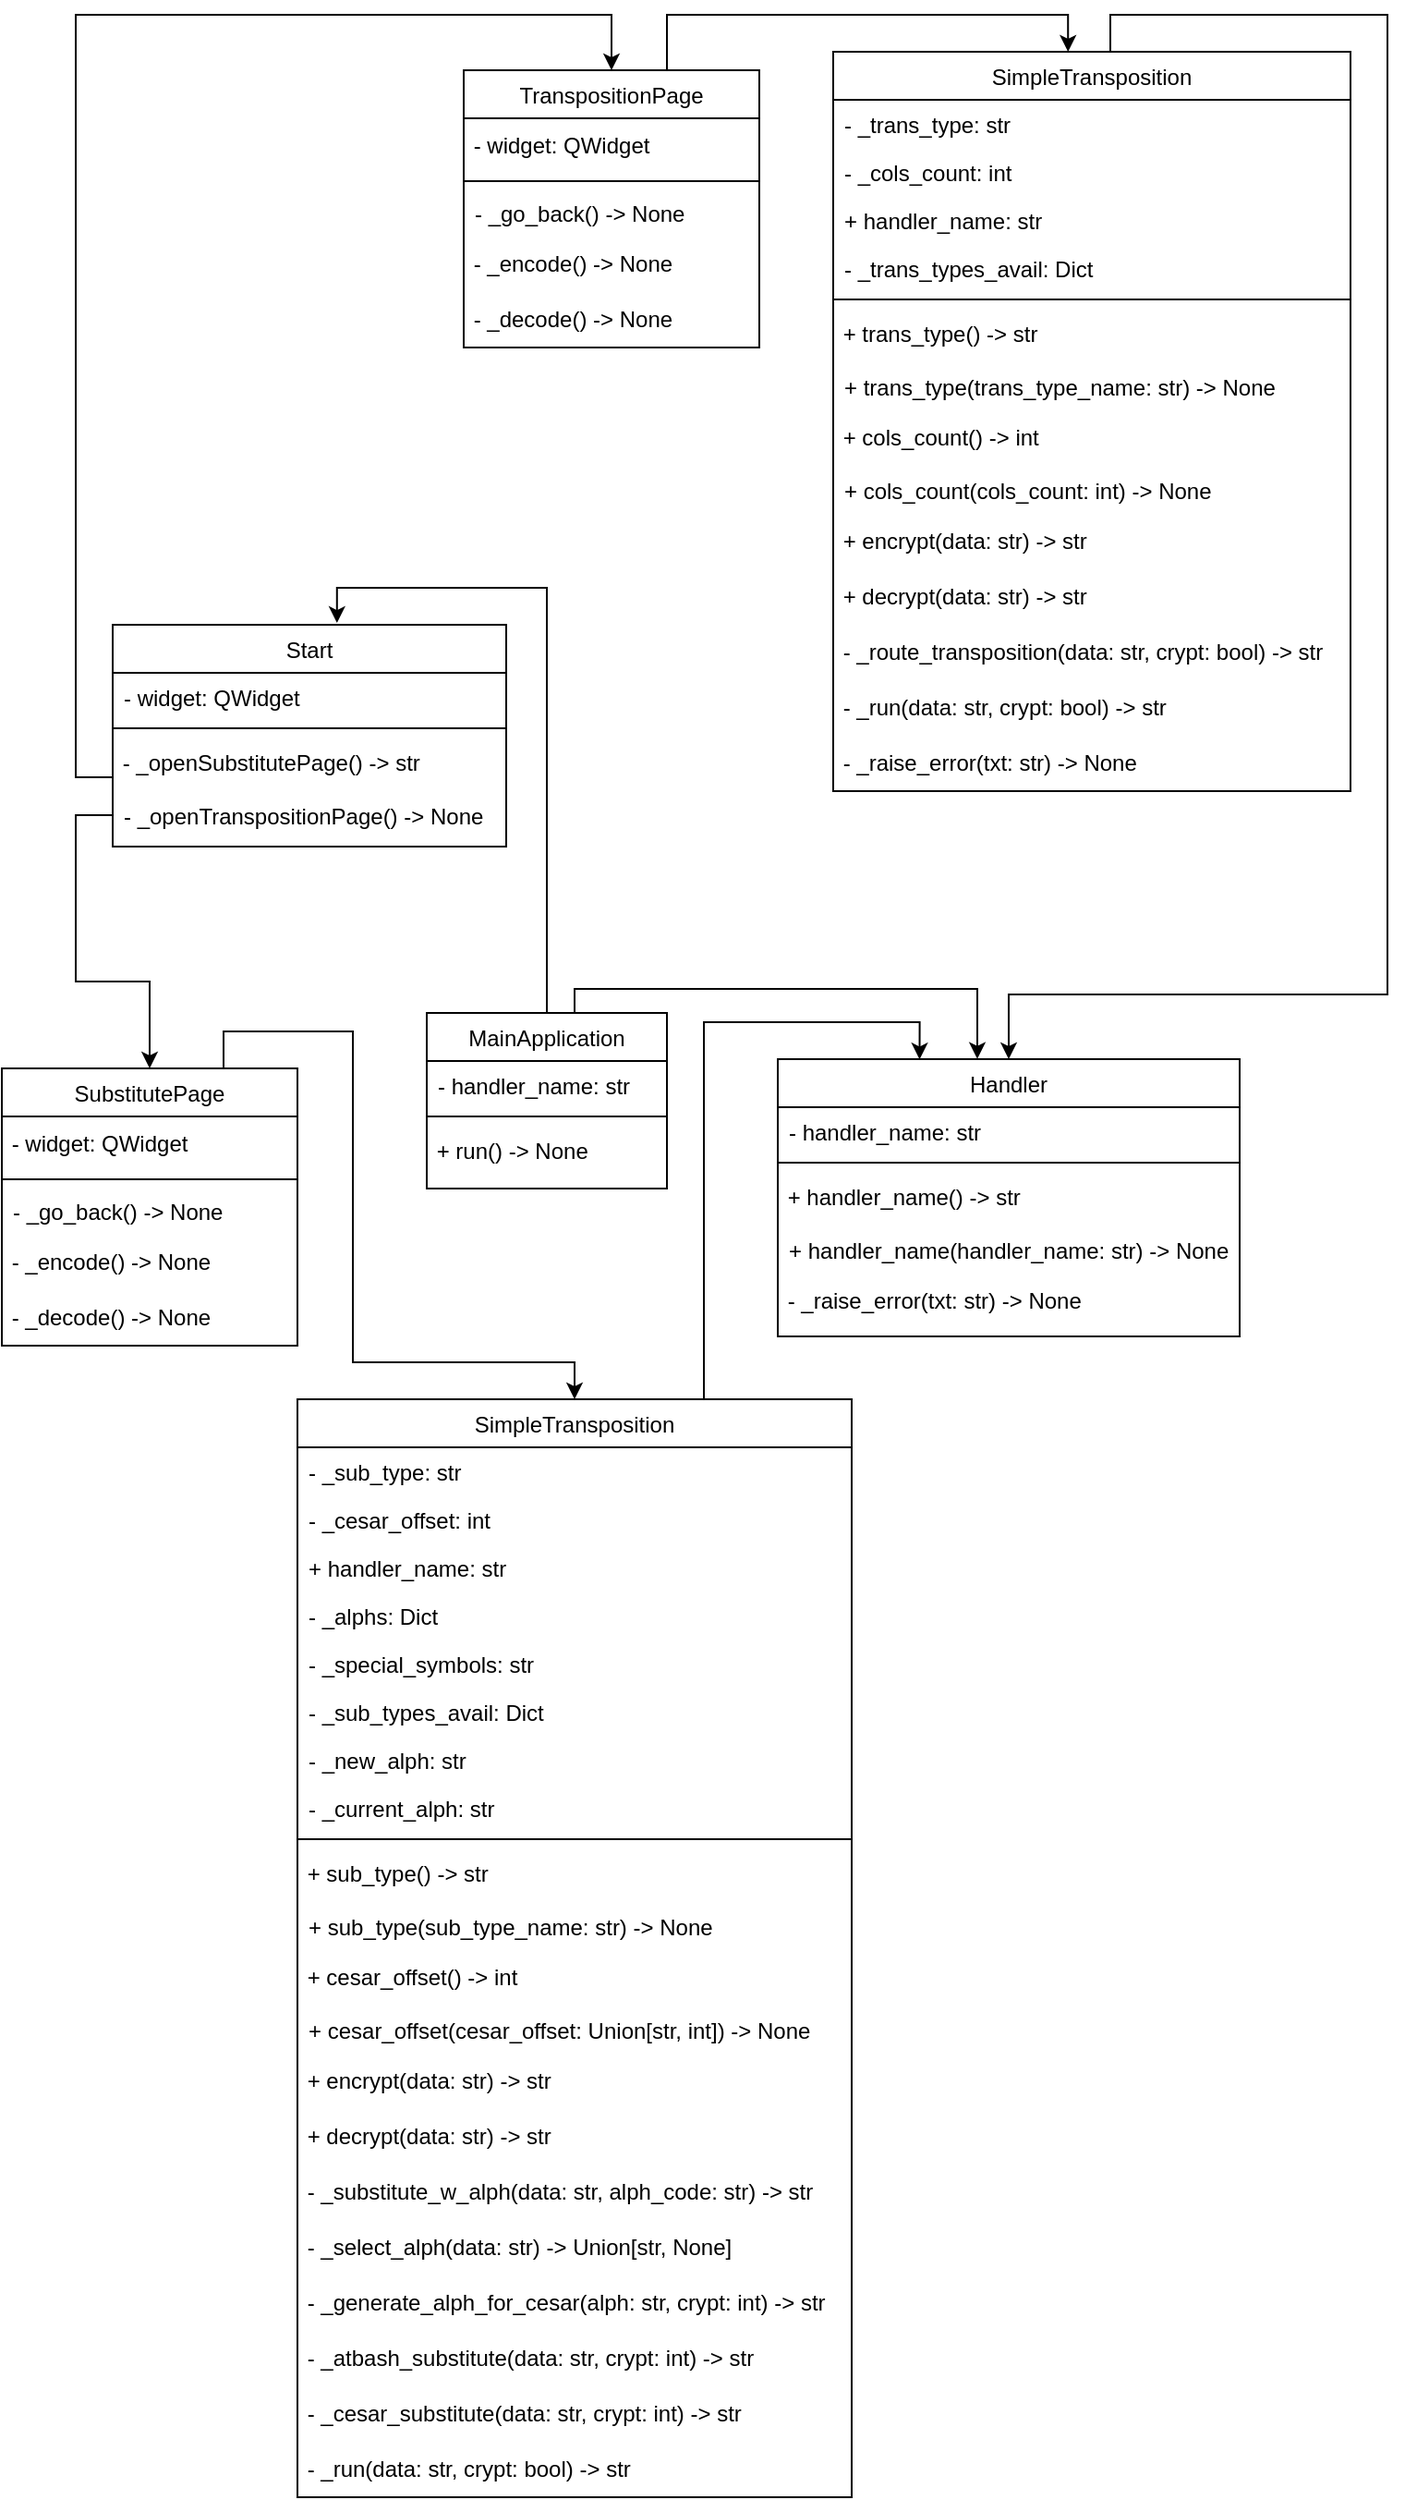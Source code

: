 <mxfile version="22.0.6" type="device">
  <diagram id="C5RBs43oDa-KdzZeNtuy" name="Page-1">
    <mxGraphModel dx="3475" dy="1662" grid="0" gridSize="10" guides="1" tooltips="1" connect="1" arrows="1" fold="1" page="1" pageScale="1" pageWidth="827" pageHeight="1169" math="0" shadow="0">
      <root>
        <mxCell id="WIyWlLk6GJQsqaUBKTNV-0" />
        <mxCell id="WIyWlLk6GJQsqaUBKTNV-1" parent="WIyWlLk6GJQsqaUBKTNV-0" />
        <mxCell id="zkfFHV4jXpPFQw0GAbJ--0" value="TranspositionPage" style="swimlane;fontStyle=0;align=center;verticalAlign=top;childLayout=stackLayout;horizontal=1;startSize=26;horizontalStack=0;resizeParent=1;resizeLast=0;collapsible=1;marginBottom=0;rounded=0;shadow=0;strokeWidth=1;" parent="WIyWlLk6GJQsqaUBKTNV-1" vertex="1">
          <mxGeometry x="130" y="50" width="160" height="150" as="geometry">
            <mxRectangle x="230" y="140" width="160" height="26" as="alternateBounds" />
          </mxGeometry>
        </mxCell>
        <mxCell id="nI7zX7kwgKFvq8VlJpXN-0" value="&amp;nbsp;- widget: QWidget" style="text;html=1;strokeColor=none;fillColor=none;align=left;verticalAlign=middle;whiteSpace=wrap;rounded=0;" vertex="1" parent="zkfFHV4jXpPFQw0GAbJ--0">
          <mxGeometry y="26" width="160" height="30" as="geometry" />
        </mxCell>
        <mxCell id="zkfFHV4jXpPFQw0GAbJ--4" value="" style="line;html=1;strokeWidth=1;align=left;verticalAlign=middle;spacingTop=-1;spacingLeft=3;spacingRight=3;rotatable=0;labelPosition=right;points=[];portConstraint=eastwest;" parent="zkfFHV4jXpPFQw0GAbJ--0" vertex="1">
          <mxGeometry y="56" width="160" height="8" as="geometry" />
        </mxCell>
        <mxCell id="zkfFHV4jXpPFQw0GAbJ--5" value="- _go_back() -&gt; None" style="text;align=left;verticalAlign=top;spacingLeft=4;spacingRight=4;overflow=hidden;rotatable=0;points=[[0,0.5],[1,0.5]];portConstraint=eastwest;fontSize=12;spacingTop=0;" parent="zkfFHV4jXpPFQw0GAbJ--0" vertex="1">
          <mxGeometry y="64" width="160" height="26" as="geometry" />
        </mxCell>
        <mxCell id="nI7zX7kwgKFvq8VlJpXN-2" value="&amp;nbsp;- _encode() -&amp;gt; None" style="text;html=1;strokeColor=none;fillColor=none;align=left;verticalAlign=middle;whiteSpace=wrap;rounded=0;" vertex="1" parent="zkfFHV4jXpPFQw0GAbJ--0">
          <mxGeometry y="90" width="160" height="30" as="geometry" />
        </mxCell>
        <mxCell id="nI7zX7kwgKFvq8VlJpXN-3" value="&amp;nbsp;- _decode() -&amp;gt; None" style="text;html=1;strokeColor=none;fillColor=none;align=left;verticalAlign=middle;whiteSpace=wrap;rounded=0;" vertex="1" parent="zkfFHV4jXpPFQw0GAbJ--0">
          <mxGeometry y="120" width="160" height="30" as="geometry" />
        </mxCell>
        <mxCell id="zkfFHV4jXpPFQw0GAbJ--6" value="Handler" style="swimlane;fontStyle=0;align=center;verticalAlign=top;childLayout=stackLayout;horizontal=1;startSize=26;horizontalStack=0;resizeParent=1;resizeLast=0;collapsible=1;marginBottom=0;rounded=0;shadow=0;strokeWidth=1;" parent="WIyWlLk6GJQsqaUBKTNV-1" vertex="1">
          <mxGeometry x="300" y="585" width="250" height="150" as="geometry">
            <mxRectangle x="130" y="380" width="160" height="26" as="alternateBounds" />
          </mxGeometry>
        </mxCell>
        <mxCell id="zkfFHV4jXpPFQw0GAbJ--7" value="- handler_name: str" style="text;align=left;verticalAlign=top;spacingLeft=4;spacingRight=4;overflow=hidden;rotatable=0;points=[[0,0.5],[1,0.5]];portConstraint=eastwest;" parent="zkfFHV4jXpPFQw0GAbJ--6" vertex="1">
          <mxGeometry y="26" width="250" height="26" as="geometry" />
        </mxCell>
        <mxCell id="zkfFHV4jXpPFQw0GAbJ--9" value="" style="line;html=1;strokeWidth=1;align=left;verticalAlign=middle;spacingTop=-1;spacingLeft=3;spacingRight=3;rotatable=0;labelPosition=right;points=[];portConstraint=eastwest;" parent="zkfFHV4jXpPFQw0GAbJ--6" vertex="1">
          <mxGeometry y="52" width="250" height="8" as="geometry" />
        </mxCell>
        <mxCell id="nI7zX7kwgKFvq8VlJpXN-12" value="&amp;nbsp;+ handler_name() -&amp;gt; str" style="text;html=1;strokeColor=none;fillColor=none;align=left;verticalAlign=middle;whiteSpace=wrap;rounded=0;" vertex="1" parent="zkfFHV4jXpPFQw0GAbJ--6">
          <mxGeometry y="60" width="250" height="30" as="geometry" />
        </mxCell>
        <mxCell id="zkfFHV4jXpPFQw0GAbJ--11" value="+ handler_name(handler_name: str) -&gt; None" style="text;align=left;verticalAlign=top;spacingLeft=4;spacingRight=4;overflow=hidden;rotatable=0;points=[[0,0.5],[1,0.5]];portConstraint=eastwest;" parent="zkfFHV4jXpPFQw0GAbJ--6" vertex="1">
          <mxGeometry y="90" width="250" height="26" as="geometry" />
        </mxCell>
        <mxCell id="nI7zX7kwgKFvq8VlJpXN-10" value="&amp;nbsp;- _raise_error(txt: str) -&amp;gt; None" style="text;html=1;strokeColor=none;fillColor=none;align=left;verticalAlign=middle;whiteSpace=wrap;rounded=0;" vertex="1" parent="zkfFHV4jXpPFQw0GAbJ--6">
          <mxGeometry y="116" width="250" height="30" as="geometry" />
        </mxCell>
        <mxCell id="nI7zX7kwgKFvq8VlJpXN-17" style="edgeStyle=orthogonalEdgeStyle;rounded=0;orthogonalLoop=1;jettySize=auto;html=1;entryX=0.5;entryY=0;entryDx=0;entryDy=0;" edge="1" parent="WIyWlLk6GJQsqaUBKTNV-1" source="zkfFHV4jXpPFQw0GAbJ--17" target="zkfFHV4jXpPFQw0GAbJ--6">
          <mxGeometry relative="1" as="geometry">
            <Array as="points">
              <mxPoint x="480" y="20" />
              <mxPoint x="630" y="20" />
              <mxPoint x="630" y="550" />
              <mxPoint x="425" y="550" />
            </Array>
          </mxGeometry>
        </mxCell>
        <mxCell id="zkfFHV4jXpPFQw0GAbJ--17" value="SimpleTransposition" style="swimlane;fontStyle=0;align=center;verticalAlign=top;childLayout=stackLayout;horizontal=1;startSize=26;horizontalStack=0;resizeParent=1;resizeLast=0;collapsible=1;marginBottom=0;rounded=0;shadow=0;strokeWidth=1;" parent="WIyWlLk6GJQsqaUBKTNV-1" vertex="1">
          <mxGeometry x="330" y="40" width="280" height="400" as="geometry">
            <mxRectangle x="550" y="140" width="160" height="26" as="alternateBounds" />
          </mxGeometry>
        </mxCell>
        <mxCell id="zkfFHV4jXpPFQw0GAbJ--18" value="- _trans_type: str" style="text;align=left;verticalAlign=top;spacingLeft=4;spacingRight=4;overflow=hidden;rotatable=0;points=[[0,0.5],[1,0.5]];portConstraint=eastwest;" parent="zkfFHV4jXpPFQw0GAbJ--17" vertex="1">
          <mxGeometry y="26" width="280" height="26" as="geometry" />
        </mxCell>
        <mxCell id="zkfFHV4jXpPFQw0GAbJ--19" value="- _cols_count: int" style="text;align=left;verticalAlign=top;spacingLeft=4;spacingRight=4;overflow=hidden;rotatable=0;points=[[0,0.5],[1,0.5]];portConstraint=eastwest;rounded=0;shadow=0;html=0;" parent="zkfFHV4jXpPFQw0GAbJ--17" vertex="1">
          <mxGeometry y="52" width="280" height="26" as="geometry" />
        </mxCell>
        <mxCell id="zkfFHV4jXpPFQw0GAbJ--20" value="+ handler_name: str" style="text;align=left;verticalAlign=top;spacingLeft=4;spacingRight=4;overflow=hidden;rotatable=0;points=[[0,0.5],[1,0.5]];portConstraint=eastwest;rounded=0;shadow=0;html=0;" parent="zkfFHV4jXpPFQw0GAbJ--17" vertex="1">
          <mxGeometry y="78" width="280" height="26" as="geometry" />
        </mxCell>
        <mxCell id="zkfFHV4jXpPFQw0GAbJ--21" value="- _trans_types_avail: Dict" style="text;align=left;verticalAlign=top;spacingLeft=4;spacingRight=4;overflow=hidden;rotatable=0;points=[[0,0.5],[1,0.5]];portConstraint=eastwest;rounded=0;shadow=0;html=0;" parent="zkfFHV4jXpPFQw0GAbJ--17" vertex="1">
          <mxGeometry y="104" width="280" height="26" as="geometry" />
        </mxCell>
        <mxCell id="zkfFHV4jXpPFQw0GAbJ--23" value="" style="line;html=1;strokeWidth=1;align=left;verticalAlign=middle;spacingTop=-1;spacingLeft=3;spacingRight=3;rotatable=0;labelPosition=right;points=[];portConstraint=eastwest;" parent="zkfFHV4jXpPFQw0GAbJ--17" vertex="1">
          <mxGeometry y="130" width="280" height="8" as="geometry" />
        </mxCell>
        <mxCell id="nI7zX7kwgKFvq8VlJpXN-13" value="&amp;nbsp;+ trans_type() -&amp;gt; str" style="text;html=1;strokeColor=none;fillColor=none;align=left;verticalAlign=middle;whiteSpace=wrap;rounded=0;" vertex="1" parent="zkfFHV4jXpPFQw0GAbJ--17">
          <mxGeometry y="138" width="280" height="30" as="geometry" />
        </mxCell>
        <mxCell id="zkfFHV4jXpPFQw0GAbJ--24" value="+ trans_type(trans_type_name: str) -&gt; None" style="text;align=left;verticalAlign=top;spacingLeft=4;spacingRight=4;overflow=hidden;rotatable=0;points=[[0,0.5],[1,0.5]];portConstraint=eastwest;" parent="zkfFHV4jXpPFQw0GAbJ--17" vertex="1">
          <mxGeometry y="168" width="280" height="26" as="geometry" />
        </mxCell>
        <mxCell id="nI7zX7kwgKFvq8VlJpXN-14" value="&amp;nbsp;+ cols_count() -&amp;gt; int" style="text;html=1;strokeColor=none;fillColor=none;align=left;verticalAlign=middle;whiteSpace=wrap;rounded=0;" vertex="1" parent="zkfFHV4jXpPFQw0GAbJ--17">
          <mxGeometry y="194" width="280" height="30" as="geometry" />
        </mxCell>
        <mxCell id="zkfFHV4jXpPFQw0GAbJ--25" value="+ cols_count(cols_count: int) -&gt; None" style="text;align=left;verticalAlign=top;spacingLeft=4;spacingRight=4;overflow=hidden;rotatable=0;points=[[0,0.5],[1,0.5]];portConstraint=eastwest;" parent="zkfFHV4jXpPFQw0GAbJ--17" vertex="1">
          <mxGeometry y="224" width="280" height="26" as="geometry" />
        </mxCell>
        <mxCell id="nI7zX7kwgKFvq8VlJpXN-4" value="&amp;nbsp;+ encrypt(data: str) -&amp;gt; str" style="text;html=1;strokeColor=none;fillColor=none;align=left;verticalAlign=middle;whiteSpace=wrap;rounded=0;" vertex="1" parent="zkfFHV4jXpPFQw0GAbJ--17">
          <mxGeometry y="250" width="280" height="30" as="geometry" />
        </mxCell>
        <mxCell id="nI7zX7kwgKFvq8VlJpXN-5" value="&amp;nbsp;+ decrypt(data: str) -&amp;gt; str" style="text;html=1;strokeColor=none;fillColor=none;align=left;verticalAlign=middle;whiteSpace=wrap;rounded=0;" vertex="1" parent="zkfFHV4jXpPFQw0GAbJ--17">
          <mxGeometry y="280" width="280" height="30" as="geometry" />
        </mxCell>
        <mxCell id="nI7zX7kwgKFvq8VlJpXN-6" value="&amp;nbsp;- _route_transposition(data: str, crypt: bool) -&amp;gt; str" style="text;html=1;strokeColor=none;fillColor=none;align=left;verticalAlign=middle;whiteSpace=wrap;rounded=0;" vertex="1" parent="zkfFHV4jXpPFQw0GAbJ--17">
          <mxGeometry y="310" width="280" height="30" as="geometry" />
        </mxCell>
        <mxCell id="nI7zX7kwgKFvq8VlJpXN-7" value="&amp;nbsp;- _run(data: str, crypt: bool) -&amp;gt; str" style="text;html=1;strokeColor=none;fillColor=none;align=left;verticalAlign=middle;whiteSpace=wrap;rounded=0;" vertex="1" parent="zkfFHV4jXpPFQw0GAbJ--17">
          <mxGeometry y="340" width="280" height="30" as="geometry" />
        </mxCell>
        <mxCell id="nI7zX7kwgKFvq8VlJpXN-8" value="&amp;nbsp;- _raise_error(txt: str) -&amp;gt; None" style="text;html=1;strokeColor=none;fillColor=none;align=left;verticalAlign=middle;whiteSpace=wrap;rounded=0;" vertex="1" parent="zkfFHV4jXpPFQw0GAbJ--17">
          <mxGeometry y="370" width="280" height="30" as="geometry" />
        </mxCell>
        <mxCell id="nI7zX7kwgKFvq8VlJpXN-18" value="MainApplication" style="swimlane;fontStyle=0;align=center;verticalAlign=top;childLayout=stackLayout;horizontal=1;startSize=26;horizontalStack=0;resizeParent=1;resizeLast=0;collapsible=1;marginBottom=0;rounded=0;shadow=0;strokeWidth=1;" vertex="1" parent="WIyWlLk6GJQsqaUBKTNV-1">
          <mxGeometry x="110" y="560" width="130" height="95" as="geometry">
            <mxRectangle x="130" y="380" width="160" height="26" as="alternateBounds" />
          </mxGeometry>
        </mxCell>
        <mxCell id="nI7zX7kwgKFvq8VlJpXN-19" value="- handler_name: str" style="text;align=left;verticalAlign=top;spacingLeft=4;spacingRight=4;overflow=hidden;rotatable=0;points=[[0,0.5],[1,0.5]];portConstraint=eastwest;" vertex="1" parent="nI7zX7kwgKFvq8VlJpXN-18">
          <mxGeometry y="26" width="130" height="26" as="geometry" />
        </mxCell>
        <mxCell id="nI7zX7kwgKFvq8VlJpXN-20" value="" style="line;html=1;strokeWidth=1;align=left;verticalAlign=middle;spacingTop=-1;spacingLeft=3;spacingRight=3;rotatable=0;labelPosition=right;points=[];portConstraint=eastwest;" vertex="1" parent="nI7zX7kwgKFvq8VlJpXN-18">
          <mxGeometry y="52" width="130" height="8" as="geometry" />
        </mxCell>
        <mxCell id="nI7zX7kwgKFvq8VlJpXN-23" value="&amp;nbsp;+ run() -&amp;gt; None" style="text;html=1;strokeColor=none;fillColor=none;align=left;verticalAlign=middle;whiteSpace=wrap;rounded=0;" vertex="1" parent="nI7zX7kwgKFvq8VlJpXN-18">
          <mxGeometry y="60" width="130" height="30" as="geometry" />
        </mxCell>
        <mxCell id="nI7zX7kwgKFvq8VlJpXN-25" style="edgeStyle=orthogonalEdgeStyle;rounded=0;orthogonalLoop=1;jettySize=auto;html=1;entryX=0.432;entryY=0.019;entryDx=0;entryDy=0;entryPerimeter=0;" edge="1" parent="WIyWlLk6GJQsqaUBKTNV-1">
          <mxGeometry relative="1" as="geometry">
            <mxPoint x="190" y="560" as="sourcePoint" />
            <mxPoint x="408" y="584.85" as="targetPoint" />
            <Array as="points">
              <mxPoint x="190" y="560" />
              <mxPoint x="190" y="547" />
              <mxPoint x="408" y="547" />
            </Array>
          </mxGeometry>
        </mxCell>
        <mxCell id="nI7zX7kwgKFvq8VlJpXN-27" value="Start" style="swimlane;fontStyle=0;align=center;verticalAlign=top;childLayout=stackLayout;horizontal=1;startSize=26;horizontalStack=0;resizeParent=1;resizeLast=0;collapsible=1;marginBottom=0;rounded=0;shadow=0;strokeWidth=1;" vertex="1" parent="WIyWlLk6GJQsqaUBKTNV-1">
          <mxGeometry x="-60" y="350" width="213" height="120" as="geometry">
            <mxRectangle x="130" y="380" width="160" height="26" as="alternateBounds" />
          </mxGeometry>
        </mxCell>
        <mxCell id="nI7zX7kwgKFvq8VlJpXN-28" value="- widget: QWidget" style="text;align=left;verticalAlign=top;spacingLeft=4;spacingRight=4;overflow=hidden;rotatable=0;points=[[0,0.5],[1,0.5]];portConstraint=eastwest;" vertex="1" parent="nI7zX7kwgKFvq8VlJpXN-27">
          <mxGeometry y="26" width="213" height="26" as="geometry" />
        </mxCell>
        <mxCell id="nI7zX7kwgKFvq8VlJpXN-29" value="" style="line;html=1;strokeWidth=1;align=left;verticalAlign=middle;spacingTop=-1;spacingLeft=3;spacingRight=3;rotatable=0;labelPosition=right;points=[];portConstraint=eastwest;" vertex="1" parent="nI7zX7kwgKFvq8VlJpXN-27">
          <mxGeometry y="52" width="213" height="8" as="geometry" />
        </mxCell>
        <mxCell id="nI7zX7kwgKFvq8VlJpXN-30" value="&amp;nbsp;- _openSubstitutePage&lt;span style=&quot;background-color: initial;&quot;&gt;() -&amp;gt; str&lt;/span&gt;" style="text;html=1;strokeColor=none;fillColor=none;align=left;verticalAlign=middle;whiteSpace=wrap;rounded=0;" vertex="1" parent="nI7zX7kwgKFvq8VlJpXN-27">
          <mxGeometry y="60" width="213" height="30" as="geometry" />
        </mxCell>
        <mxCell id="nI7zX7kwgKFvq8VlJpXN-31" value="- _openTranspositionPage() -&gt; None" style="text;align=left;verticalAlign=top;spacingLeft=4;spacingRight=4;overflow=hidden;rotatable=0;points=[[0,0.5],[1,0.5]];portConstraint=eastwest;" vertex="1" parent="nI7zX7kwgKFvq8VlJpXN-27">
          <mxGeometry y="90" width="213" height="26" as="geometry" />
        </mxCell>
        <mxCell id="nI7zX7kwgKFvq8VlJpXN-34" style="edgeStyle=orthogonalEdgeStyle;rounded=0;orthogonalLoop=1;jettySize=auto;html=1;entryX=0.5;entryY=0;entryDx=0;entryDy=0;exitX=0;exitY=0.75;exitDx=0;exitDy=0;" edge="1" parent="WIyWlLk6GJQsqaUBKTNV-1" source="nI7zX7kwgKFvq8VlJpXN-30" target="zkfFHV4jXpPFQw0GAbJ--0">
          <mxGeometry relative="1" as="geometry">
            <Array as="points">
              <mxPoint x="-80" y="432" />
              <mxPoint x="-80" y="20" />
              <mxPoint x="210" y="20" />
            </Array>
          </mxGeometry>
        </mxCell>
        <mxCell id="nI7zX7kwgKFvq8VlJpXN-70" style="edgeStyle=orthogonalEdgeStyle;rounded=0;orthogonalLoop=1;jettySize=auto;html=1;entryX=0.5;entryY=0;entryDx=0;entryDy=0;" edge="1" parent="WIyWlLk6GJQsqaUBKTNV-1" source="nI7zX7kwgKFvq8VlJpXN-35" target="nI7zX7kwgKFvq8VlJpXN-43">
          <mxGeometry relative="1" as="geometry">
            <Array as="points">
              <mxPoint y="570" />
              <mxPoint x="70" y="570" />
              <mxPoint x="70" y="749" />
              <mxPoint x="190" y="749" />
            </Array>
          </mxGeometry>
        </mxCell>
        <mxCell id="nI7zX7kwgKFvq8VlJpXN-35" value="SubstitutePage" style="swimlane;fontStyle=0;align=center;verticalAlign=top;childLayout=stackLayout;horizontal=1;startSize=26;horizontalStack=0;resizeParent=1;resizeLast=0;collapsible=1;marginBottom=0;rounded=0;shadow=0;strokeWidth=1;" vertex="1" parent="WIyWlLk6GJQsqaUBKTNV-1">
          <mxGeometry x="-120" y="590" width="160" height="150" as="geometry">
            <mxRectangle x="230" y="140" width="160" height="26" as="alternateBounds" />
          </mxGeometry>
        </mxCell>
        <mxCell id="nI7zX7kwgKFvq8VlJpXN-36" value="&amp;nbsp;- widget: QWidget" style="text;html=1;strokeColor=none;fillColor=none;align=left;verticalAlign=middle;whiteSpace=wrap;rounded=0;" vertex="1" parent="nI7zX7kwgKFvq8VlJpXN-35">
          <mxGeometry y="26" width="160" height="30" as="geometry" />
        </mxCell>
        <mxCell id="nI7zX7kwgKFvq8VlJpXN-37" value="" style="line;html=1;strokeWidth=1;align=left;verticalAlign=middle;spacingTop=-1;spacingLeft=3;spacingRight=3;rotatable=0;labelPosition=right;points=[];portConstraint=eastwest;" vertex="1" parent="nI7zX7kwgKFvq8VlJpXN-35">
          <mxGeometry y="56" width="160" height="8" as="geometry" />
        </mxCell>
        <mxCell id="nI7zX7kwgKFvq8VlJpXN-38" value="- _go_back() -&gt; None" style="text;align=left;verticalAlign=top;spacingLeft=4;spacingRight=4;overflow=hidden;rotatable=0;points=[[0,0.5],[1,0.5]];portConstraint=eastwest;fontSize=12;spacingTop=0;" vertex="1" parent="nI7zX7kwgKFvq8VlJpXN-35">
          <mxGeometry y="64" width="160" height="26" as="geometry" />
        </mxCell>
        <mxCell id="nI7zX7kwgKFvq8VlJpXN-39" value="&amp;nbsp;- _encode() -&amp;gt; None" style="text;html=1;strokeColor=none;fillColor=none;align=left;verticalAlign=middle;whiteSpace=wrap;rounded=0;" vertex="1" parent="nI7zX7kwgKFvq8VlJpXN-35">
          <mxGeometry y="90" width="160" height="30" as="geometry" />
        </mxCell>
        <mxCell id="nI7zX7kwgKFvq8VlJpXN-40" value="&amp;nbsp;- _decode() -&amp;gt; None" style="text;html=1;strokeColor=none;fillColor=none;align=left;verticalAlign=middle;whiteSpace=wrap;rounded=0;" vertex="1" parent="nI7zX7kwgKFvq8VlJpXN-35">
          <mxGeometry y="120" width="160" height="30" as="geometry" />
        </mxCell>
        <mxCell id="nI7zX7kwgKFvq8VlJpXN-42" style="edgeStyle=orthogonalEdgeStyle;rounded=0;orthogonalLoop=1;jettySize=auto;html=1;entryX=0.5;entryY=0;entryDx=0;entryDy=0;exitX=0;exitY=0.5;exitDx=0;exitDy=0;" edge="1" parent="WIyWlLk6GJQsqaUBKTNV-1" source="nI7zX7kwgKFvq8VlJpXN-31" target="nI7zX7kwgKFvq8VlJpXN-35">
          <mxGeometry relative="1" as="geometry">
            <mxPoint x="60" y="470" as="sourcePoint" />
            <Array as="points">
              <mxPoint x="-80" y="453" />
              <mxPoint x="-80" y="543" />
              <mxPoint x="-40" y="543" />
            </Array>
          </mxGeometry>
        </mxCell>
        <mxCell id="nI7zX7kwgKFvq8VlJpXN-43" value="SimpleTransposition" style="swimlane;fontStyle=0;align=center;verticalAlign=top;childLayout=stackLayout;horizontal=1;startSize=26;horizontalStack=0;resizeParent=1;resizeLast=0;collapsible=1;marginBottom=0;rounded=0;shadow=0;strokeWidth=1;" vertex="1" parent="WIyWlLk6GJQsqaUBKTNV-1">
          <mxGeometry x="40" y="769" width="300" height="594" as="geometry">
            <mxRectangle x="550" y="140" width="160" height="26" as="alternateBounds" />
          </mxGeometry>
        </mxCell>
        <mxCell id="nI7zX7kwgKFvq8VlJpXN-44" value="- _sub_type: str" style="text;align=left;verticalAlign=top;spacingLeft=4;spacingRight=4;overflow=hidden;rotatable=0;points=[[0,0.5],[1,0.5]];portConstraint=eastwest;" vertex="1" parent="nI7zX7kwgKFvq8VlJpXN-43">
          <mxGeometry y="26" width="300" height="26" as="geometry" />
        </mxCell>
        <mxCell id="nI7zX7kwgKFvq8VlJpXN-45" value="- _cesar_offset: int" style="text;align=left;verticalAlign=top;spacingLeft=4;spacingRight=4;overflow=hidden;rotatable=0;points=[[0,0.5],[1,0.5]];portConstraint=eastwest;rounded=0;shadow=0;html=0;" vertex="1" parent="nI7zX7kwgKFvq8VlJpXN-43">
          <mxGeometry y="52" width="300" height="26" as="geometry" />
        </mxCell>
        <mxCell id="nI7zX7kwgKFvq8VlJpXN-46" value="+ handler_name: str" style="text;align=left;verticalAlign=top;spacingLeft=4;spacingRight=4;overflow=hidden;rotatable=0;points=[[0,0.5],[1,0.5]];portConstraint=eastwest;rounded=0;shadow=0;html=0;" vertex="1" parent="nI7zX7kwgKFvq8VlJpXN-43">
          <mxGeometry y="78" width="300" height="26" as="geometry" />
        </mxCell>
        <mxCell id="nI7zX7kwgKFvq8VlJpXN-47" value="- _alphs: Dict" style="text;align=left;verticalAlign=top;spacingLeft=4;spacingRight=4;overflow=hidden;rotatable=0;points=[[0,0.5],[1,0.5]];portConstraint=eastwest;rounded=0;shadow=0;html=0;" vertex="1" parent="nI7zX7kwgKFvq8VlJpXN-43">
          <mxGeometry y="104" width="300" height="26" as="geometry" />
        </mxCell>
        <mxCell id="nI7zX7kwgKFvq8VlJpXN-60" value="- _special_symbols: str" style="text;align=left;verticalAlign=top;spacingLeft=4;spacingRight=4;overflow=hidden;rotatable=0;points=[[0,0.5],[1,0.5]];portConstraint=eastwest;rounded=0;shadow=0;html=0;" vertex="1" parent="nI7zX7kwgKFvq8VlJpXN-43">
          <mxGeometry y="130" width="300" height="26" as="geometry" />
        </mxCell>
        <mxCell id="nI7zX7kwgKFvq8VlJpXN-61" value="- _sub_types_avail: Dict" style="text;align=left;verticalAlign=top;spacingLeft=4;spacingRight=4;overflow=hidden;rotatable=0;points=[[0,0.5],[1,0.5]];portConstraint=eastwest;rounded=0;shadow=0;html=0;" vertex="1" parent="nI7zX7kwgKFvq8VlJpXN-43">
          <mxGeometry y="156" width="300" height="26" as="geometry" />
        </mxCell>
        <mxCell id="nI7zX7kwgKFvq8VlJpXN-62" value="- _new_alph: str" style="text;align=left;verticalAlign=top;spacingLeft=4;spacingRight=4;overflow=hidden;rotatable=0;points=[[0,0.5],[1,0.5]];portConstraint=eastwest;rounded=0;shadow=0;html=0;" vertex="1" parent="nI7zX7kwgKFvq8VlJpXN-43">
          <mxGeometry y="182" width="300" height="26" as="geometry" />
        </mxCell>
        <mxCell id="nI7zX7kwgKFvq8VlJpXN-63" value="- _current_alph: str" style="text;align=left;verticalAlign=top;spacingLeft=4;spacingRight=4;overflow=hidden;rotatable=0;points=[[0,0.5],[1,0.5]];portConstraint=eastwest;rounded=0;shadow=0;html=0;" vertex="1" parent="nI7zX7kwgKFvq8VlJpXN-43">
          <mxGeometry y="208" width="300" height="26" as="geometry" />
        </mxCell>
        <mxCell id="nI7zX7kwgKFvq8VlJpXN-48" value="" style="line;html=1;strokeWidth=1;align=left;verticalAlign=middle;spacingTop=-1;spacingLeft=3;spacingRight=3;rotatable=0;labelPosition=right;points=[];portConstraint=eastwest;" vertex="1" parent="nI7zX7kwgKFvq8VlJpXN-43">
          <mxGeometry y="234" width="300" height="8" as="geometry" />
        </mxCell>
        <mxCell id="nI7zX7kwgKFvq8VlJpXN-49" value="&amp;nbsp;+ sub_type() -&amp;gt; str" style="text;html=1;strokeColor=none;fillColor=none;align=left;verticalAlign=middle;whiteSpace=wrap;rounded=0;" vertex="1" parent="nI7zX7kwgKFvq8VlJpXN-43">
          <mxGeometry y="242" width="300" height="30" as="geometry" />
        </mxCell>
        <mxCell id="nI7zX7kwgKFvq8VlJpXN-50" value="+ sub_type(sub_type_name: str) -&gt; None" style="text;align=left;verticalAlign=top;spacingLeft=4;spacingRight=4;overflow=hidden;rotatable=0;points=[[0,0.5],[1,0.5]];portConstraint=eastwest;" vertex="1" parent="nI7zX7kwgKFvq8VlJpXN-43">
          <mxGeometry y="272" width="300" height="26" as="geometry" />
        </mxCell>
        <mxCell id="nI7zX7kwgKFvq8VlJpXN-51" value="&amp;nbsp;+&amp;nbsp;cesar_offset() -&amp;gt; int" style="text;html=1;strokeColor=none;fillColor=none;align=left;verticalAlign=middle;whiteSpace=wrap;rounded=0;" vertex="1" parent="nI7zX7kwgKFvq8VlJpXN-43">
          <mxGeometry y="298" width="300" height="30" as="geometry" />
        </mxCell>
        <mxCell id="nI7zX7kwgKFvq8VlJpXN-52" value="+ cesar_offset(cesar_offset: Union[str, int]) -&gt; None" style="text;align=left;verticalAlign=top;spacingLeft=4;spacingRight=4;overflow=hidden;rotatable=0;points=[[0,0.5],[1,0.5]];portConstraint=eastwest;" vertex="1" parent="nI7zX7kwgKFvq8VlJpXN-43">
          <mxGeometry y="328" width="300" height="26" as="geometry" />
        </mxCell>
        <mxCell id="nI7zX7kwgKFvq8VlJpXN-53" value="&amp;nbsp;+ encrypt(data: str) -&amp;gt; str" style="text;html=1;strokeColor=none;fillColor=none;align=left;verticalAlign=middle;whiteSpace=wrap;rounded=0;" vertex="1" parent="nI7zX7kwgKFvq8VlJpXN-43">
          <mxGeometry y="354" width="300" height="30" as="geometry" />
        </mxCell>
        <mxCell id="nI7zX7kwgKFvq8VlJpXN-54" value="&amp;nbsp;+ decrypt(data: str) -&amp;gt; str" style="text;html=1;strokeColor=none;fillColor=none;align=left;verticalAlign=middle;whiteSpace=wrap;rounded=0;" vertex="1" parent="nI7zX7kwgKFvq8VlJpXN-43">
          <mxGeometry y="384" width="300" height="30" as="geometry" />
        </mxCell>
        <mxCell id="nI7zX7kwgKFvq8VlJpXN-55" value="&amp;nbsp;- _substitute_w_alph(data: str, alph_code: str) -&amp;gt; str" style="text;html=1;strokeColor=none;fillColor=none;align=left;verticalAlign=middle;whiteSpace=wrap;rounded=0;" vertex="1" parent="nI7zX7kwgKFvq8VlJpXN-43">
          <mxGeometry y="414" width="300" height="30" as="geometry" />
        </mxCell>
        <mxCell id="nI7zX7kwgKFvq8VlJpXN-56" value="&amp;nbsp;- _select_alph(data: str) -&amp;gt; Union[str, None]" style="text;html=1;strokeColor=none;fillColor=none;align=left;verticalAlign=middle;whiteSpace=wrap;rounded=0;" vertex="1" parent="nI7zX7kwgKFvq8VlJpXN-43">
          <mxGeometry y="444" width="300" height="30" as="geometry" />
        </mxCell>
        <mxCell id="nI7zX7kwgKFvq8VlJpXN-57" value="&amp;nbsp;- _generate_alph_for_cesar(alph: str, crypt: int) -&amp;gt; str" style="text;html=1;strokeColor=none;fillColor=none;align=left;verticalAlign=middle;whiteSpace=wrap;rounded=0;" vertex="1" parent="nI7zX7kwgKFvq8VlJpXN-43">
          <mxGeometry y="474" width="300" height="30" as="geometry" />
        </mxCell>
        <mxCell id="nI7zX7kwgKFvq8VlJpXN-64" value="&amp;nbsp;- _atbash_substitute(data: str, crypt: int) -&amp;gt; str" style="text;html=1;strokeColor=none;fillColor=none;align=left;verticalAlign=middle;whiteSpace=wrap;rounded=0;" vertex="1" parent="nI7zX7kwgKFvq8VlJpXN-43">
          <mxGeometry y="504" width="300" height="30" as="geometry" />
        </mxCell>
        <mxCell id="nI7zX7kwgKFvq8VlJpXN-65" value="&amp;nbsp;- _cesar_substitute(data: str, crypt: int) -&amp;gt; str" style="text;html=1;strokeColor=none;fillColor=none;align=left;verticalAlign=middle;whiteSpace=wrap;rounded=0;" vertex="1" parent="nI7zX7kwgKFvq8VlJpXN-43">
          <mxGeometry y="534" width="300" height="30" as="geometry" />
        </mxCell>
        <mxCell id="nI7zX7kwgKFvq8VlJpXN-66" value="&amp;nbsp;- _run(data: str, crypt: bool) -&amp;gt; str" style="text;html=1;strokeColor=none;fillColor=none;align=left;verticalAlign=middle;whiteSpace=wrap;rounded=0;" vertex="1" parent="nI7zX7kwgKFvq8VlJpXN-43">
          <mxGeometry y="564" width="300" height="30" as="geometry" />
        </mxCell>
        <mxCell id="nI7zX7kwgKFvq8VlJpXN-67" style="edgeStyle=orthogonalEdgeStyle;rounded=0;orthogonalLoop=1;jettySize=auto;html=1;entryX=0.307;entryY=0.001;entryDx=0;entryDy=0;entryPerimeter=0;" edge="1" parent="WIyWlLk6GJQsqaUBKTNV-1" source="nI7zX7kwgKFvq8VlJpXN-43" target="zkfFHV4jXpPFQw0GAbJ--6">
          <mxGeometry relative="1" as="geometry">
            <Array as="points">
              <mxPoint x="260" y="565" />
              <mxPoint x="377" y="565" />
            </Array>
          </mxGeometry>
        </mxCell>
        <mxCell id="nI7zX7kwgKFvq8VlJpXN-68" style="edgeStyle=orthogonalEdgeStyle;rounded=0;orthogonalLoop=1;jettySize=auto;html=1;entryX=0.454;entryY=0;entryDx=0;entryDy=0;entryPerimeter=0;" edge="1" parent="WIyWlLk6GJQsqaUBKTNV-1" source="zkfFHV4jXpPFQw0GAbJ--0" target="zkfFHV4jXpPFQw0GAbJ--17">
          <mxGeometry relative="1" as="geometry">
            <Array as="points">
              <mxPoint x="240" y="20" />
              <mxPoint x="457" y="20" />
            </Array>
          </mxGeometry>
        </mxCell>
        <mxCell id="nI7zX7kwgKFvq8VlJpXN-69" style="edgeStyle=orthogonalEdgeStyle;rounded=0;orthogonalLoop=1;jettySize=auto;html=1;entryX=0.57;entryY=-0.008;entryDx=0;entryDy=0;entryPerimeter=0;" edge="1" parent="WIyWlLk6GJQsqaUBKTNV-1" source="nI7zX7kwgKFvq8VlJpXN-18" target="nI7zX7kwgKFvq8VlJpXN-27">
          <mxGeometry relative="1" as="geometry" />
        </mxCell>
      </root>
    </mxGraphModel>
  </diagram>
</mxfile>
